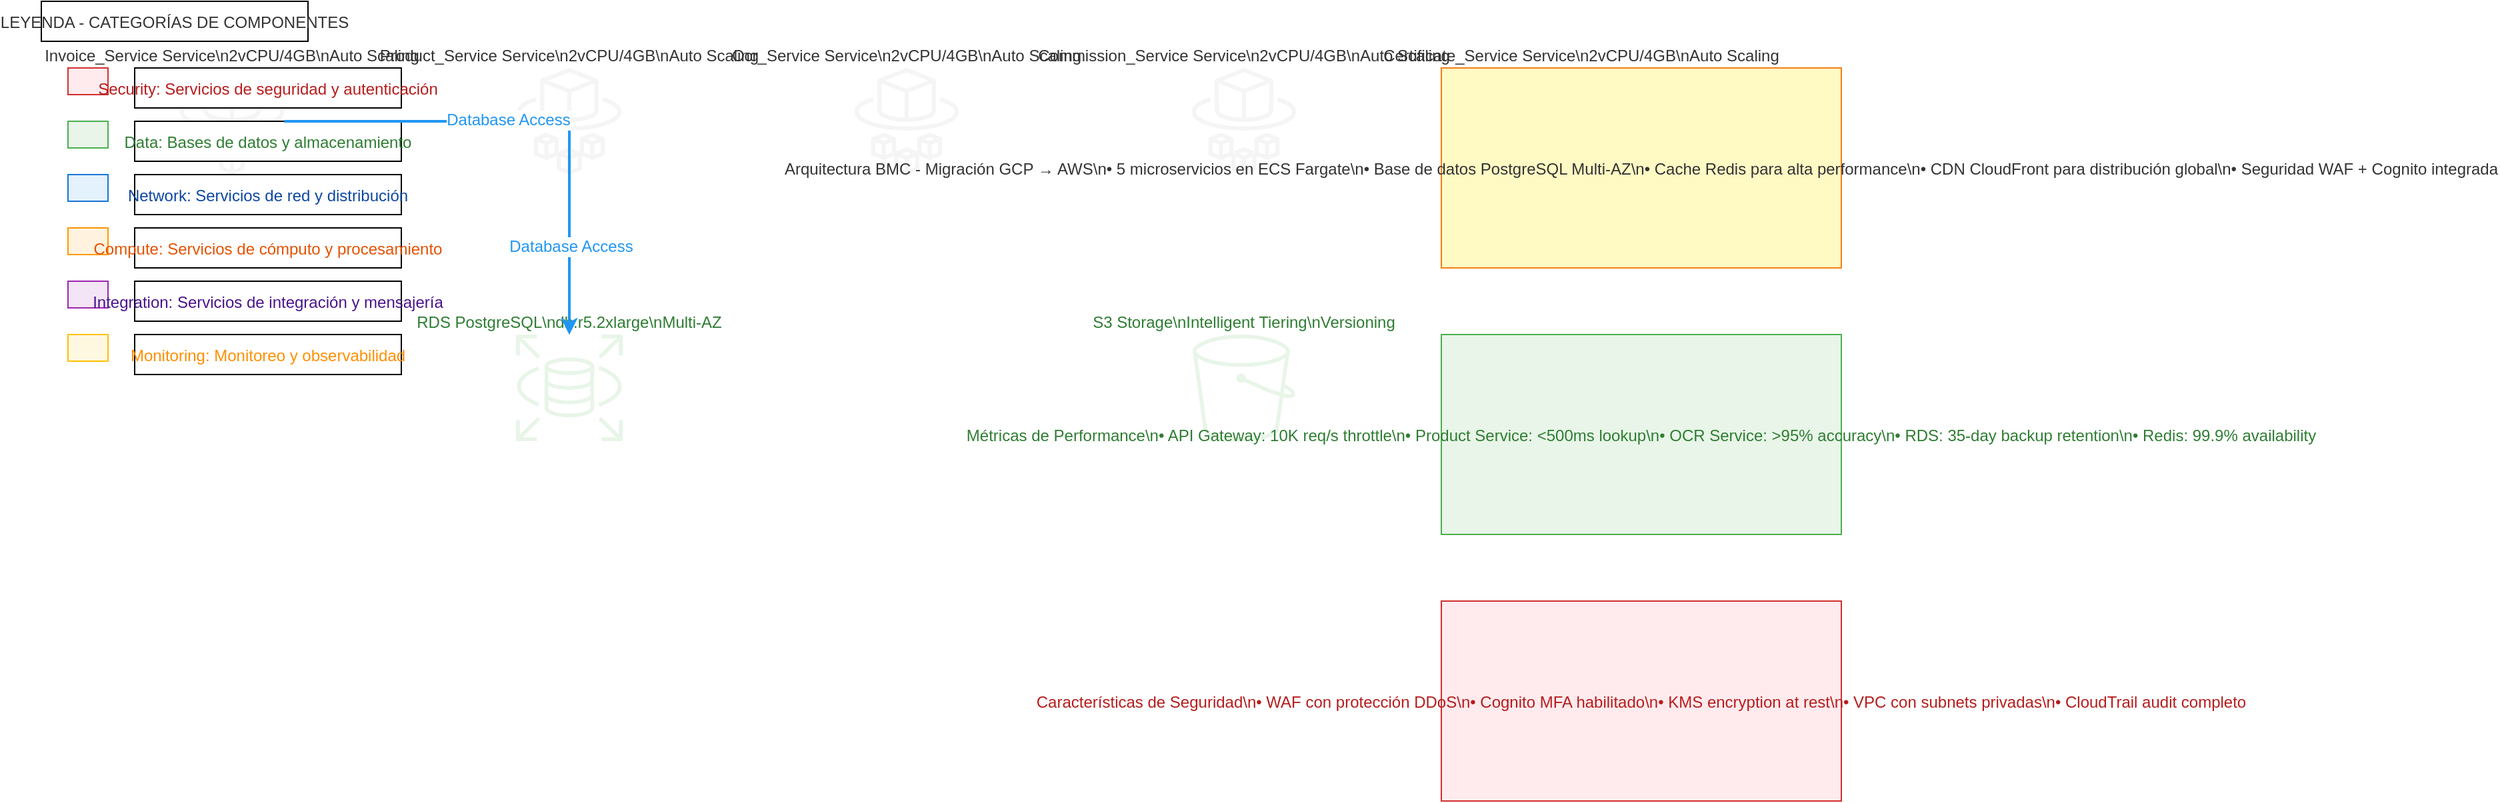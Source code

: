 <?xml version="1.0" encoding="UTF-8"?>
<mxfile version="22.1.11">
  <diagram name="Network Architecture" id="refactored_diagram">
    <mxGraphModel dx="2500" dy="1600" grid="1" gridSize="10" guides="1" tooltips="1" connect="1" arrows="1" fold="1" page="1" pageScale="1" pageWidth="1400" pageHeight="1000">
      <root>
        <mxCell id="0"/>
        <mxCell id="1" parent="0"/>
        <mxCell id="ms_invoice_service" value="Invoice_Service Service\n2vCPU/4GB\nAuto Scaling" style="shape=mxgraph.aws4.fargate;fillColor=#F5F5F5;strokeColor=#666666;fontColor=#333333;fontSize=12;labelPosition=bottom;verticalLabelPosition=top;align=center;verticalAlign=bottom;" vertex="1" parent="1">
          <mxGeometry x="133" y="100" width="120" height="80" as="geometry"/>
        </mxCell>
        <mxCell id="ms_product_service" value="Product_Service Service\n2vCPU/4GB\nAuto Scaling" style="shape=mxgraph.aws4.fargate;fillColor=#F5F5F5;strokeColor=#666666;fontColor=#333333;fontSize=12;labelPosition=bottom;verticalLabelPosition=top;align=center;verticalAlign=bottom;" vertex="1" parent="1">
          <mxGeometry x="386" y="100" width="120" height="80" as="geometry"/>
        </mxCell>
        <mxCell id="ms_ocr_service" value="Ocr_Service Service\n2vCPU/4GB\nAuto Scaling" style="shape=mxgraph.aws4.fargate;fillColor=#F5F5F5;strokeColor=#666666;fontColor=#333333;fontSize=12;labelPosition=bottom;verticalLabelPosition=top;align=center;verticalAlign=bottom;" vertex="1" parent="1">
          <mxGeometry x="639" y="100" width="120" height="80" as="geometry"/>
        </mxCell>
        <mxCell id="ms_commission_service" value="Commission_Service Service\n2vCPU/4GB\nAuto Scaling" style="shape=mxgraph.aws4.fargate;fillColor=#F5F5F5;strokeColor=#666666;fontColor=#333333;fontSize=12;labelPosition=bottom;verticalLabelPosition=top;align=center;verticalAlign=bottom;" vertex="1" parent="1">
          <mxGeometry x="892" y="100" width="120" height="80" as="geometry"/>
        </mxCell>
        <mxCell id="ms_certificate_service" value="Certificate_Service Service\n2vCPU/4GB\nAuto Scaling" style="shape=mxgraph.aws4.fargate;fillColor=#F5F5F5;strokeColor=#666666;fontColor=#333333;fontSize=12;labelPosition=bottom;verticalLabelPosition=top;align=center;verticalAlign=bottom;" vertex="1" parent="1">
          <mxGeometry x="1145" y="100" width="120" height="80" as="geometry"/>
        </mxCell>
        <mxCell id="aws_rds" value="RDS PostgreSQL\ndb.r5.2xlarge\nMulti-AZ" style="shape=mxgraph.aws4.rds;fillColor=#E8F5E8;strokeColor=#4CAF50;fontColor=#2E7D32;fontSize=12;labelPosition=bottom;verticalLabelPosition=top;align=center;verticalAlign=bottom;" vertex="1" parent="1">
          <mxGeometry x="386" y="300" width="120" height="80" as="geometry"/>
        </mxCell>
        <mxCell id="aws_s3" value="S3 Storage\nIntelligent Tiering\nVersioning" style="shape=mxgraph.aws4.s3;fillColor=#E8F5E8;strokeColor=#4CAF50;fontColor=#2E7D32;fontSize=12;labelPosition=bottom;verticalLabelPosition=top;align=center;verticalAlign=bottom;" vertex="1" parent="1">
          <mxGeometry x="892" y="300" width="120" height="80" as="geometry"/>
        </mxCell>
        <mxCell id="legend_title" value="LEYENDA - CATEGORÍAS DE COMPONENTES" style="fillColor=#FFFFFF;strokeColor=#000000;fontColor=#333333;fontSize=12;" vertex="1" parent="1">
          <mxGeometry x="50" y="50" width="200" height="30" as="geometry"/>
        </mxCell>
        <mxCell id="legend_icon_security" value="" style="fillColor=#FFEBEE;strokeColor=#D32F2F;fontColor=#000000;fontSize=12;" vertex="1" parent="1">
          <mxGeometry x="70" y="100" width="30" height="20" as="geometry"/>
        </mxCell>
        <mxCell id="legend_text_security" value="Security: Servicios de seguridad y autenticación" style="fillColor=#FFFFFF;strokeColor=#000000;fontColor=#B71C1C;fontSize=12;" vertex="1" parent="1">
          <mxGeometry x="120" y="100" width="200" height="30" as="geometry"/>
        </mxCell>
        <mxCell id="legend_icon_data" value="" style="fillColor=#E8F5E8;strokeColor=#4CAF50;fontColor=#000000;fontSize=12;" vertex="1" parent="1">
          <mxGeometry x="70" y="140" width="30" height="20" as="geometry"/>
        </mxCell>
        <mxCell id="legend_text_data" value="Data: Bases de datos y almacenamiento" style="fillColor=#FFFFFF;strokeColor=#000000;fontColor=#2E7D32;fontSize=12;" vertex="1" parent="1">
          <mxGeometry x="120" y="140" width="200" height="30" as="geometry"/>
        </mxCell>
        <mxCell id="legend_icon_network" value="" style="fillColor=#E3F2FD;strokeColor=#1976D2;fontColor=#000000;fontSize=12;" vertex="1" parent="1">
          <mxGeometry x="70" y="180" width="30" height="20" as="geometry"/>
        </mxCell>
        <mxCell id="legend_text_network" value="Network: Servicios de red y distribución" style="fillColor=#FFFFFF;strokeColor=#000000;fontColor=#0D47A1;fontSize=12;" vertex="1" parent="1">
          <mxGeometry x="120" y="180" width="200" height="30" as="geometry"/>
        </mxCell>
        <mxCell id="legend_icon_compute" value="" style="fillColor=#FFF3E0;strokeColor=#FF9800;fontColor=#000000;fontSize=12;" vertex="1" parent="1">
          <mxGeometry x="70" y="220" width="30" height="20" as="geometry"/>
        </mxCell>
        <mxCell id="legend_text_compute" value="Compute: Servicios de cómputo y procesamiento" style="fillColor=#FFFFFF;strokeColor=#000000;fontColor=#E65100;fontSize=12;" vertex="1" parent="1">
          <mxGeometry x="120" y="220" width="200" height="30" as="geometry"/>
        </mxCell>
        <mxCell id="legend_icon_integration" value="" style="fillColor=#F3E5F5;strokeColor=#9C27B0;fontColor=#000000;fontSize=12;" vertex="1" parent="1">
          <mxGeometry x="70" y="260" width="30" height="20" as="geometry"/>
        </mxCell>
        <mxCell id="legend_text_integration" value="Integration: Servicios de integración y mensajería" style="fillColor=#FFFFFF;strokeColor=#000000;fontColor=#4A148C;fontSize=12;" vertex="1" parent="1">
          <mxGeometry x="120" y="260" width="200" height="30" as="geometry"/>
        </mxCell>
        <mxCell id="legend_icon_monitoring" value="" style="fillColor=#FFF8E1;strokeColor=#FFC107;fontColor=#000000;fontSize=12;" vertex="1" parent="1">
          <mxGeometry x="70" y="300" width="30" height="20" as="geometry"/>
        </mxCell>
        <mxCell id="legend_text_monitoring" value="Monitoring: Monitoreo y observabilidad" style="fillColor=#FFFFFF;strokeColor=#000000;fontColor=#FF8F00;fontSize=12;" vertex="1" parent="1">
          <mxGeometry x="120" y="300" width="200" height="30" as="geometry"/>
        </mxCell>
        <mxCell id="main_note" value="Arquitectura BMC - Migración GCP → AWS\n• 5 microservicios en ECS Fargate\n• Base de datos PostgreSQL Multi-AZ\n• Cache Redis para alta performance\n• CDN CloudFront para distribución global\n• Seguridad WAF + Cognito integrada" style="fillColor=#FFF9C4;strokeColor=#F57F17;fontColor=#333333;fontSize=12;" vertex="1" parent="1">
          <mxGeometry x="1100" y="100" width="300" height="150" as="geometry"/>
        </mxCell>
        <mxCell id="performance_note" value="Métricas de Performance\n• API Gateway: 10K req/s throttle\n• Product Service: &lt;500ms lookup\n• OCR Service: &gt;95% accuracy\n• RDS: 35-day backup retention\n• Redis: 99.9% availability" style="fillColor=#E8F5E8;strokeColor=#4CAF50;fontColor=#2E7D32;fontSize=12;" vertex="1" parent="1">
          <mxGeometry x="1100" y="300" width="300" height="150" as="geometry"/>
        </mxCell>
        <mxCell id="security_note" value="Características de Seguridad\n• WAF con protección DDoS\n• Cognito MFA habilitado\n• KMS encryption at rest\n• VPC con subnets privadas\n• CloudTrail audit completo" style="fillColor=#FFEBEE;strokeColor=#D32F2F;fontColor=#B71C1C;fontSize=12;" vertex="1" parent="1">
          <mxGeometry x="1100" y="500" width="300" height="150" as="geometry"/>
        </mxCell>
        <mxCell id="conn_ms_invoice_service_to_aws_rds" style="edgeStyle=orthogonalEdgeStyle;rounded=0;orthogonalLoop=1;jettySize=auto;html=1;strokeColor=#2196F3;strokeWidth=2;fontColor=#2196F3;" edge="1" parent="1" source="ms_invoice_service" target="aws_rds">
          <mxGeometry relative="1" as="geometry">
            <Array as="points"/>
          </mxGeometry>
        </mxCell>
        <mxCell id="label_1001" value="Database Access" style="edgeLabel;html=1;align=center;verticalAlign=middle;resizable=0;points=[];fontSize=12;fontColor=#2196F3;" vertex="1" connectable="0" parent="conn_ms_invoice_service_to_aws_rds">
          <mxGeometry x="-0.1" y="1" relative="1" as="geometry">
            <mxPoint as="offset"/>
          </mxGeometry>
        </mxCell>
        <mxCell id="conn_ms_product_service_to_aws_rds" style="edgeStyle=orthogonalEdgeStyle;rounded=0;orthogonalLoop=1;jettySize=auto;html=1;strokeColor=#2196F3;strokeWidth=2;fontColor=#2196F3;" edge="1" parent="1" source="ms_product_service" target="aws_rds">
          <mxGeometry relative="1" as="geometry">
            <Array as="points"/>
          </mxGeometry>
        </mxCell>
        <mxCell id="label_1002" value="Database Access" style="edgeLabel;html=1;align=center;verticalAlign=middle;resizable=0;points=[];fontSize=12;fontColor=#2196F3;" vertex="1" connectable="0" parent="conn_ms_product_service_to_aws_rds">
          <mxGeometry x="-0.1" y="1" relative="1" as="geometry">
            <mxPoint as="offset"/>
          </mxGeometry>
        </mxCell>
      </root>
    </mxGraphModel>
  </diagram>
</mxfile>